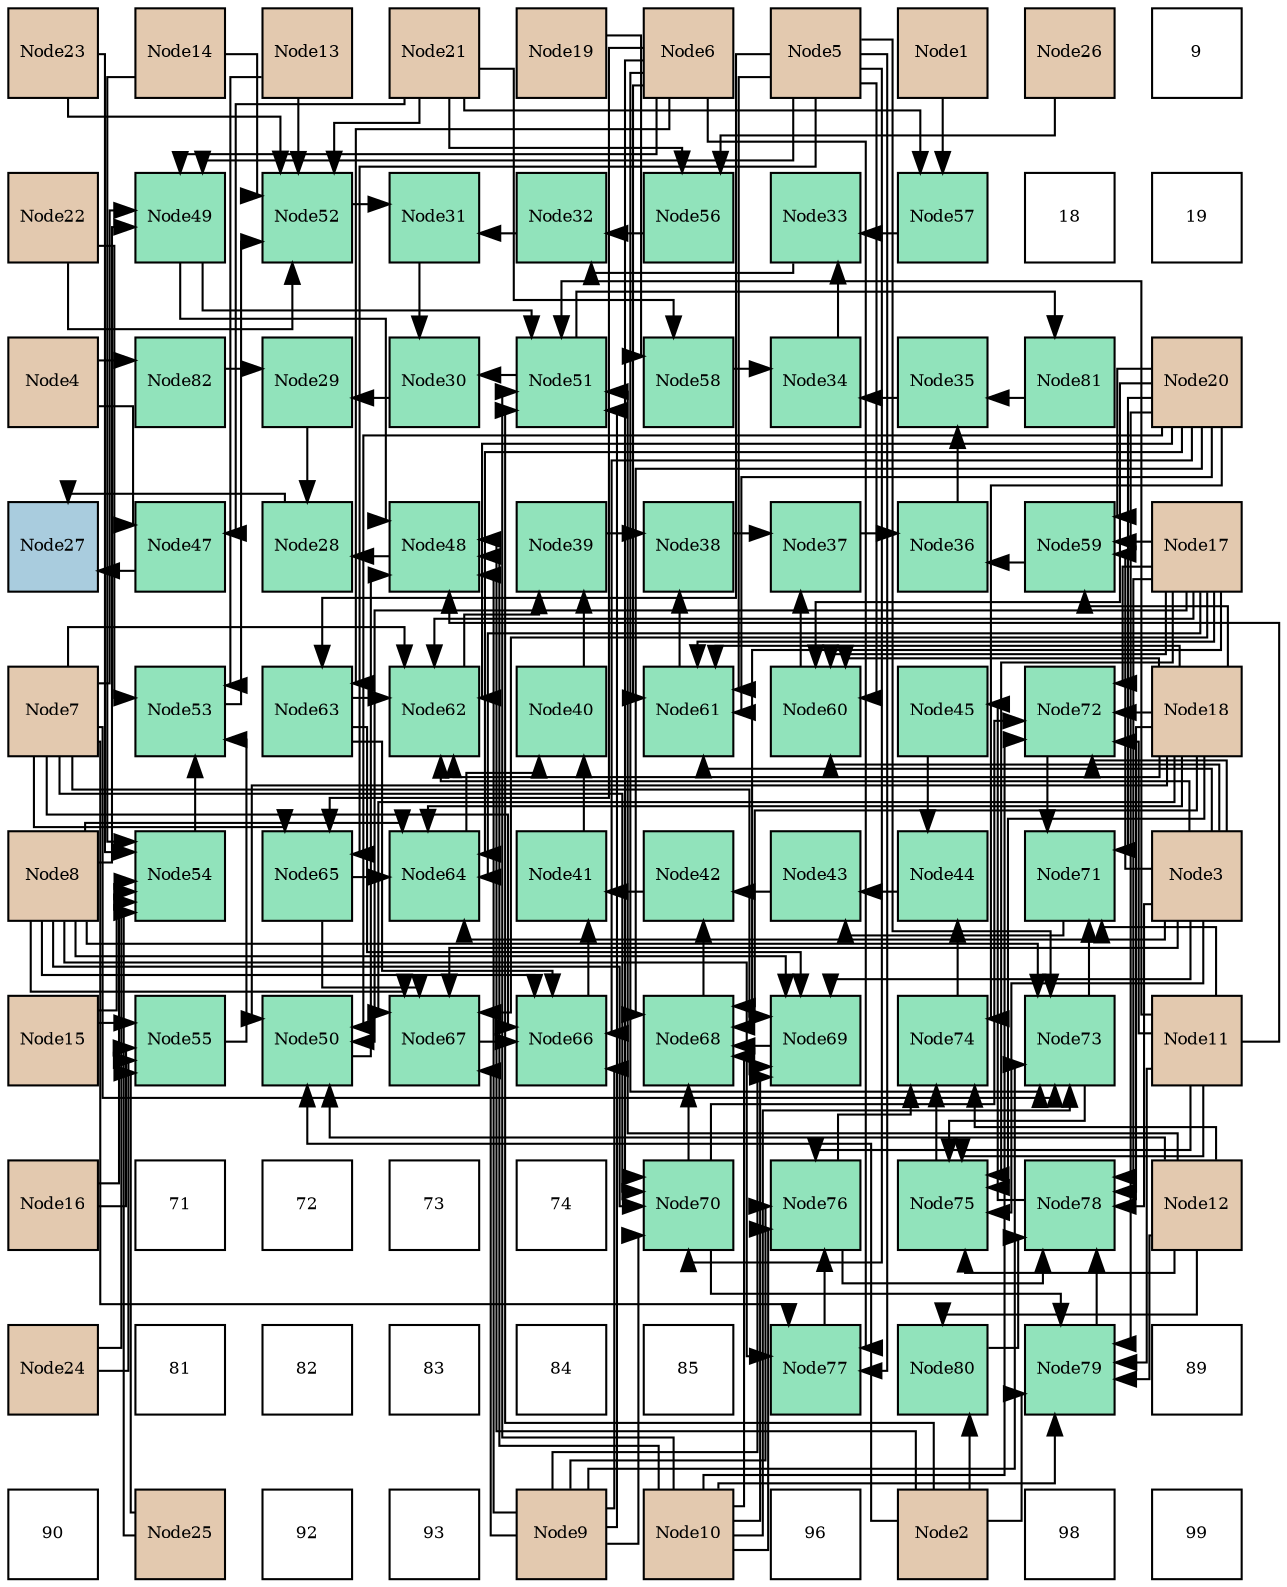digraph layout{
 rankdir=TB;
 splines=ortho;
 node [style=filled shape=square fixedsize=true width=0.6];
0[label="Node23", fontsize=8, fillcolor="#e3c9af"];
1[label="Node14", fontsize=8, fillcolor="#e3c9af"];
2[label="Node13", fontsize=8, fillcolor="#e3c9af"];
3[label="Node21", fontsize=8, fillcolor="#e3c9af"];
4[label="Node19", fontsize=8, fillcolor="#e3c9af"];
5[label="Node6", fontsize=8, fillcolor="#e3c9af"];
6[label="Node5", fontsize=8, fillcolor="#e3c9af"];
7[label="Node1", fontsize=8, fillcolor="#e3c9af"];
8[label="Node26", fontsize=8, fillcolor="#e3c9af"];
9[label="9", fontsize=8, fillcolor="#ffffff"];
10[label="Node22", fontsize=8, fillcolor="#e3c9af"];
11[label="Node49", fontsize=8, fillcolor="#91e3bb"];
12[label="Node52", fontsize=8, fillcolor="#91e3bb"];
13[label="Node31", fontsize=8, fillcolor="#91e3bb"];
14[label="Node32", fontsize=8, fillcolor="#91e3bb"];
15[label="Node56", fontsize=8, fillcolor="#91e3bb"];
16[label="Node33", fontsize=8, fillcolor="#91e3bb"];
17[label="Node57", fontsize=8, fillcolor="#91e3bb"];
18[label="18", fontsize=8, fillcolor="#ffffff"];
19[label="19", fontsize=8, fillcolor="#ffffff"];
20[label="Node4", fontsize=8, fillcolor="#e3c9af"];
21[label="Node82", fontsize=8, fillcolor="#91e3bb"];
22[label="Node29", fontsize=8, fillcolor="#91e3bb"];
23[label="Node30", fontsize=8, fillcolor="#91e3bb"];
24[label="Node51", fontsize=8, fillcolor="#91e3bb"];
25[label="Node58", fontsize=8, fillcolor="#91e3bb"];
26[label="Node34", fontsize=8, fillcolor="#91e3bb"];
27[label="Node35", fontsize=8, fillcolor="#91e3bb"];
28[label="Node81", fontsize=8, fillcolor="#91e3bb"];
29[label="Node20", fontsize=8, fillcolor="#e3c9af"];
30[label="Node27", fontsize=8, fillcolor="#a9ccde"];
31[label="Node47", fontsize=8, fillcolor="#91e3bb"];
32[label="Node28", fontsize=8, fillcolor="#91e3bb"];
33[label="Node48", fontsize=8, fillcolor="#91e3bb"];
34[label="Node39", fontsize=8, fillcolor="#91e3bb"];
35[label="Node38", fontsize=8, fillcolor="#91e3bb"];
36[label="Node37", fontsize=8, fillcolor="#91e3bb"];
37[label="Node36", fontsize=8, fillcolor="#91e3bb"];
38[label="Node59", fontsize=8, fillcolor="#91e3bb"];
39[label="Node17", fontsize=8, fillcolor="#e3c9af"];
40[label="Node7", fontsize=8, fillcolor="#e3c9af"];
41[label="Node53", fontsize=8, fillcolor="#91e3bb"];
42[label="Node63", fontsize=8, fillcolor="#91e3bb"];
43[label="Node62", fontsize=8, fillcolor="#91e3bb"];
44[label="Node40", fontsize=8, fillcolor="#91e3bb"];
45[label="Node61", fontsize=8, fillcolor="#91e3bb"];
46[label="Node60", fontsize=8, fillcolor="#91e3bb"];
47[label="Node45", fontsize=8, fillcolor="#91e3bb"];
48[label="Node72", fontsize=8, fillcolor="#91e3bb"];
49[label="Node18", fontsize=8, fillcolor="#e3c9af"];
50[label="Node8", fontsize=8, fillcolor="#e3c9af"];
51[label="Node54", fontsize=8, fillcolor="#91e3bb"];
52[label="Node65", fontsize=8, fillcolor="#91e3bb"];
53[label="Node64", fontsize=8, fillcolor="#91e3bb"];
54[label="Node41", fontsize=8, fillcolor="#91e3bb"];
55[label="Node42", fontsize=8, fillcolor="#91e3bb"];
56[label="Node43", fontsize=8, fillcolor="#91e3bb"];
57[label="Node44", fontsize=8, fillcolor="#91e3bb"];
58[label="Node71", fontsize=8, fillcolor="#91e3bb"];
59[label="Node3", fontsize=8, fillcolor="#e3c9af"];
60[label="Node15", fontsize=8, fillcolor="#e3c9af"];
61[label="Node55", fontsize=8, fillcolor="#91e3bb"];
62[label="Node50", fontsize=8, fillcolor="#91e3bb"];
63[label="Node67", fontsize=8, fillcolor="#91e3bb"];
64[label="Node66", fontsize=8, fillcolor="#91e3bb"];
65[label="Node68", fontsize=8, fillcolor="#91e3bb"];
66[label="Node69", fontsize=8, fillcolor="#91e3bb"];
67[label="Node74", fontsize=8, fillcolor="#91e3bb"];
68[label="Node73", fontsize=8, fillcolor="#91e3bb"];
69[label="Node11", fontsize=8, fillcolor="#e3c9af"];
70[label="Node16", fontsize=8, fillcolor="#e3c9af"];
71[label="71", fontsize=8, fillcolor="#ffffff"];
72[label="72", fontsize=8, fillcolor="#ffffff"];
73[label="73", fontsize=8, fillcolor="#ffffff"];
74[label="74", fontsize=8, fillcolor="#ffffff"];
75[label="Node70", fontsize=8, fillcolor="#91e3bb"];
76[label="Node76", fontsize=8, fillcolor="#91e3bb"];
77[label="Node75", fontsize=8, fillcolor="#91e3bb"];
78[label="Node78", fontsize=8, fillcolor="#91e3bb"];
79[label="Node12", fontsize=8, fillcolor="#e3c9af"];
80[label="Node24", fontsize=8, fillcolor="#e3c9af"];
81[label="81", fontsize=8, fillcolor="#ffffff"];
82[label="82", fontsize=8, fillcolor="#ffffff"];
83[label="83", fontsize=8, fillcolor="#ffffff"];
84[label="84", fontsize=8, fillcolor="#ffffff"];
85[label="85", fontsize=8, fillcolor="#ffffff"];
86[label="Node77", fontsize=8, fillcolor="#91e3bb"];
87[label="Node80", fontsize=8, fillcolor="#91e3bb"];
88[label="Node79", fontsize=8, fillcolor="#91e3bb"];
89[label="89", fontsize=8, fillcolor="#ffffff"];
90[label="90", fontsize=8, fillcolor="#ffffff"];
91[label="Node25", fontsize=8, fillcolor="#e3c9af"];
92[label="92", fontsize=8, fillcolor="#ffffff"];
93[label="93", fontsize=8, fillcolor="#ffffff"];
94[label="Node9", fontsize=8, fillcolor="#e3c9af"];
95[label="Node10", fontsize=8, fillcolor="#e3c9af"];
96[label="96", fontsize=8, fillcolor="#ffffff"];
97[label="Node2", fontsize=8, fillcolor="#e3c9af"];
98[label="98", fontsize=8, fillcolor="#ffffff"];
99[label="99", fontsize=8, fillcolor="#ffffff"];
edge [constraint=false, style=vis];32 -> 30;
31 -> 30;
22 -> 32;
33 -> 32;
23 -> 22;
21 -> 22;
13 -> 23;
24 -> 23;
14 -> 13;
12 -> 13;
16 -> 14;
15 -> 14;
26 -> 16;
17 -> 16;
27 -> 26;
25 -> 26;
37 -> 27;
28 -> 27;
36 -> 37;
38 -> 37;
35 -> 36;
46 -> 36;
34 -> 35;
45 -> 35;
44 -> 34;
43 -> 34;
54 -> 44;
53 -> 44;
55 -> 54;
64 -> 54;
56 -> 55;
65 -> 55;
57 -> 56;
58 -> 56;
47 -> 57;
67 -> 57;
78 -> 47;
41 -> 12;
2 -> 12;
1 -> 12;
3 -> 12;
10 -> 12;
0 -> 12;
63 -> 64;
42 -> 64;
40 -> 64;
50 -> 64;
94 -> 64;
29 -> 64;
66 -> 65;
75 -> 65;
95 -> 65;
39 -> 65;
49 -> 65;
29 -> 65;
48 -> 58;
68 -> 58;
69 -> 58;
29 -> 58;
77 -> 67;
76 -> 67;
79 -> 67;
29 -> 67;
76 -> 78;
88 -> 78;
87 -> 78;
59 -> 78;
39 -> 78;
49 -> 78;
24 -> 28;
11 -> 33;
62 -> 33;
97 -> 33;
94 -> 33;
95 -> 33;
69 -> 33;
11 -> 24;
97 -> 24;
94 -> 24;
95 -> 24;
69 -> 24;
79 -> 24;
51 -> 41;
61 -> 41;
2 -> 41;
10 -> 41;
42 -> 43;
59 -> 43;
40 -> 43;
39 -> 43;
49 -> 43;
29 -> 43;
52 -> 53;
59 -> 53;
50 -> 53;
39 -> 53;
49 -> 53;
29 -> 53;
52 -> 63;
59 -> 63;
50 -> 63;
94 -> 63;
39 -> 63;
49 -> 63;
42 -> 66;
59 -> 66;
40 -> 66;
50 -> 66;
94 -> 66;
95 -> 66;
75 -> 48;
59 -> 48;
95 -> 48;
69 -> 48;
39 -> 48;
49 -> 48;
68 -> 77;
59 -> 77;
69 -> 77;
79 -> 77;
39 -> 77;
49 -> 77;
86 -> 76;
94 -> 76;
95 -> 76;
69 -> 76;
75 -> 88;
97 -> 88;
95 -> 88;
69 -> 88;
79 -> 88;
29 -> 88;
20 -> 31;
3 -> 31;
6 -> 11;
5 -> 11;
40 -> 11;
50 -> 11;
97 -> 62;
79 -> 62;
39 -> 62;
49 -> 62;
29 -> 62;
1 -> 51;
60 -> 51;
70 -> 51;
0 -> 51;
80 -> 51;
91 -> 51;
60 -> 61;
70 -> 61;
80 -> 61;
91 -> 61;
3 -> 15;
8 -> 15;
7 -> 17;
3 -> 17;
4 -> 25;
3 -> 25;
59 -> 38;
39 -> 38;
49 -> 38;
29 -> 38;
59 -> 46;
6 -> 46;
39 -> 46;
49 -> 46;
29 -> 46;
59 -> 45;
6 -> 45;
5 -> 45;
39 -> 45;
49 -> 45;
29 -> 45;
6 -> 42;
5 -> 42;
6 -> 52;
5 -> 52;
40 -> 52;
6 -> 75;
5 -> 75;
40 -> 75;
50 -> 75;
94 -> 75;
6 -> 68;
5 -> 68;
40 -> 68;
50 -> 68;
94 -> 68;
95 -> 68;
6 -> 86;
5 -> 86;
40 -> 86;
50 -> 86;
97 -> 87;
79 -> 87;
20 -> 21;
edge [constraint=true, style=invis];
0 -> 10 -> 20 -> 30 -> 40 -> 50 -> 60 -> 70 -> 80 -> 90;
1 -> 11 -> 21 -> 31 -> 41 -> 51 -> 61 -> 71 -> 81 -> 91;
2 -> 12 -> 22 -> 32 -> 42 -> 52 -> 62 -> 72 -> 82 -> 92;
3 -> 13 -> 23 -> 33 -> 43 -> 53 -> 63 -> 73 -> 83 -> 93;
4 -> 14 -> 24 -> 34 -> 44 -> 54 -> 64 -> 74 -> 84 -> 94;
5 -> 15 -> 25 -> 35 -> 45 -> 55 -> 65 -> 75 -> 85 -> 95;
6 -> 16 -> 26 -> 36 -> 46 -> 56 -> 66 -> 76 -> 86 -> 96;
7 -> 17 -> 27 -> 37 -> 47 -> 57 -> 67 -> 77 -> 87 -> 97;
8 -> 18 -> 28 -> 38 -> 48 -> 58 -> 68 -> 78 -> 88 -> 98;
9 -> 19 -> 29 -> 39 -> 49 -> 59 -> 69 -> 79 -> 89 -> 99;
rank = same {0 -> 1 -> 2 -> 3 -> 4 -> 5 -> 6 -> 7 -> 8 -> 9};
rank = same {10 -> 11 -> 12 -> 13 -> 14 -> 15 -> 16 -> 17 -> 18 -> 19};
rank = same {20 -> 21 -> 22 -> 23 -> 24 -> 25 -> 26 -> 27 -> 28 -> 29};
rank = same {30 -> 31 -> 32 -> 33 -> 34 -> 35 -> 36 -> 37 -> 38 -> 39};
rank = same {40 -> 41 -> 42 -> 43 -> 44 -> 45 -> 46 -> 47 -> 48 -> 49};
rank = same {50 -> 51 -> 52 -> 53 -> 54 -> 55 -> 56 -> 57 -> 58 -> 59};
rank = same {60 -> 61 -> 62 -> 63 -> 64 -> 65 -> 66 -> 67 -> 68 -> 69};
rank = same {70 -> 71 -> 72 -> 73 -> 74 -> 75 -> 76 -> 77 -> 78 -> 79};
rank = same {80 -> 81 -> 82 -> 83 -> 84 -> 85 -> 86 -> 87 -> 88 -> 89};
rank = same {90 -> 91 -> 92 -> 93 -> 94 -> 95 -> 96 -> 97 -> 98 -> 99};
}